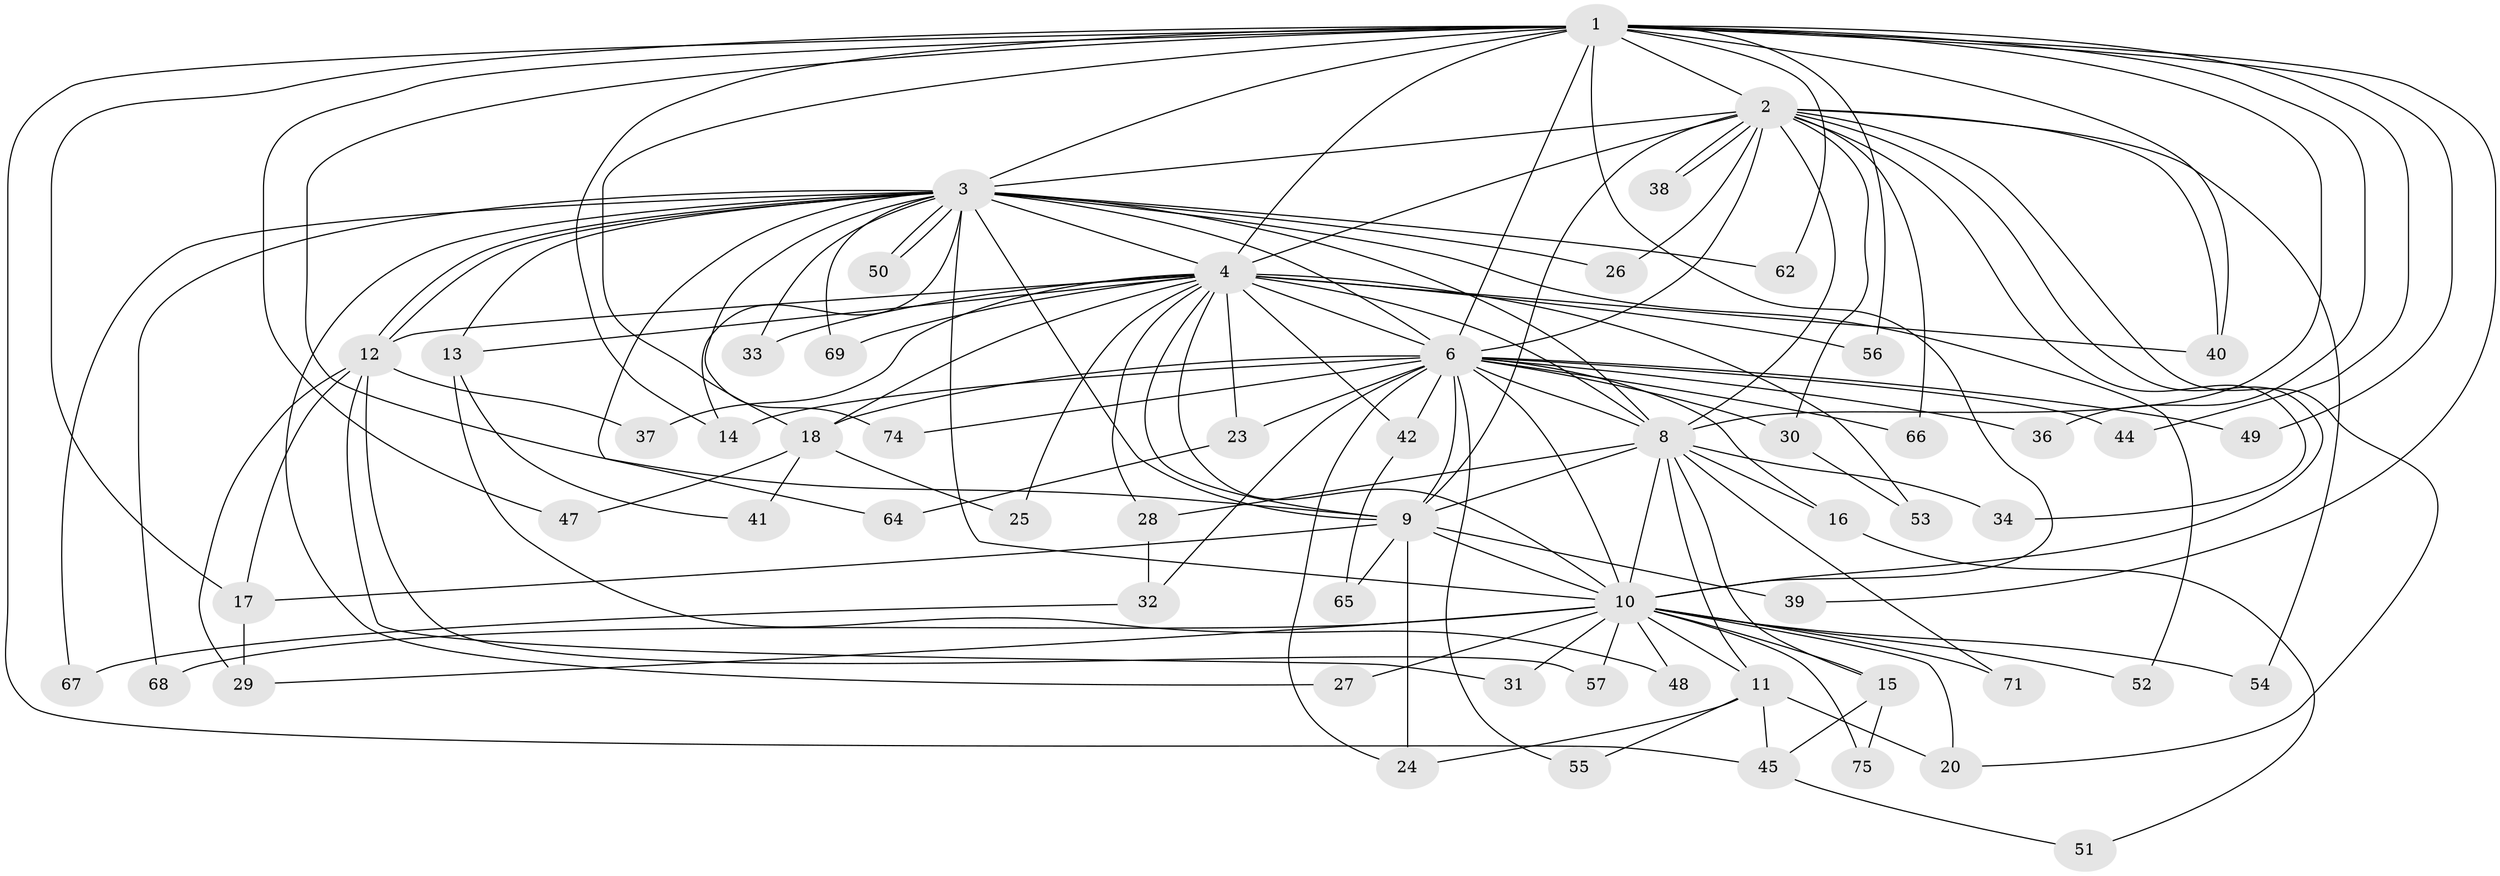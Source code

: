 // Generated by graph-tools (version 1.1) at 2025/51/02/27/25 19:51:49]
// undirected, 59 vertices, 139 edges
graph export_dot {
graph [start="1"]
  node [color=gray90,style=filled];
  1 [super="+35"];
  2 [super="+5"];
  3 [super="+19"];
  4 [super="+70"];
  6 [super="+7"];
  8 [super="+58"];
  9;
  10 [super="+72"];
  11 [super="+21"];
  12 [super="+61"];
  13;
  14 [super="+60"];
  15;
  16;
  17 [super="+46"];
  18 [super="+22"];
  20 [super="+73"];
  23;
  24 [super="+43"];
  25;
  26;
  27;
  28;
  29 [super="+59"];
  30;
  31;
  32;
  33;
  34;
  36;
  37;
  38;
  39;
  40;
  41;
  42;
  44;
  45 [super="+63"];
  47;
  48;
  49;
  50;
  51;
  52;
  53;
  54;
  55;
  56;
  57;
  62;
  64;
  65;
  66;
  67;
  68;
  69;
  71;
  74;
  75;
  1 -- 2 [weight=2];
  1 -- 3;
  1 -- 4;
  1 -- 6 [weight=2];
  1 -- 8;
  1 -- 9;
  1 -- 10 [weight=2];
  1 -- 14;
  1 -- 36;
  1 -- 39;
  1 -- 40;
  1 -- 44;
  1 -- 45;
  1 -- 47;
  1 -- 49;
  1 -- 56;
  1 -- 62;
  1 -- 18;
  1 -- 17;
  2 -- 3 [weight=2];
  2 -- 4 [weight=2];
  2 -- 6 [weight=4];
  2 -- 8 [weight=2];
  2 -- 9 [weight=2];
  2 -- 10 [weight=2];
  2 -- 20;
  2 -- 26;
  2 -- 30;
  2 -- 34;
  2 -- 38;
  2 -- 38;
  2 -- 40;
  2 -- 66;
  2 -- 54;
  3 -- 4;
  3 -- 6 [weight=2];
  3 -- 8;
  3 -- 9;
  3 -- 10 [weight=2];
  3 -- 12;
  3 -- 12;
  3 -- 13;
  3 -- 26;
  3 -- 27;
  3 -- 33;
  3 -- 50;
  3 -- 50;
  3 -- 52;
  3 -- 62;
  3 -- 64;
  3 -- 67;
  3 -- 68;
  3 -- 69;
  3 -- 74;
  3 -- 14;
  4 -- 6 [weight=2];
  4 -- 8;
  4 -- 9;
  4 -- 10;
  4 -- 13;
  4 -- 18;
  4 -- 23;
  4 -- 25;
  4 -- 28;
  4 -- 33;
  4 -- 37;
  4 -- 42;
  4 -- 53;
  4 -- 56;
  4 -- 69;
  4 -- 40;
  4 -- 12;
  6 -- 8 [weight=2];
  6 -- 9 [weight=2];
  6 -- 10 [weight=2];
  6 -- 14;
  6 -- 16;
  6 -- 24;
  6 -- 32;
  6 -- 36;
  6 -- 42;
  6 -- 55;
  6 -- 66;
  6 -- 74;
  6 -- 44;
  6 -- 49;
  6 -- 18;
  6 -- 23;
  6 -- 30;
  8 -- 9;
  8 -- 10 [weight=2];
  8 -- 11;
  8 -- 15;
  8 -- 16;
  8 -- 28;
  8 -- 34;
  8 -- 71;
  9 -- 10;
  9 -- 17;
  9 -- 39;
  9 -- 65;
  9 -- 24;
  10 -- 11 [weight=2];
  10 -- 15;
  10 -- 20;
  10 -- 27;
  10 -- 31;
  10 -- 48;
  10 -- 52;
  10 -- 54;
  10 -- 57;
  10 -- 68;
  10 -- 71;
  10 -- 75;
  10 -- 29;
  11 -- 24;
  11 -- 45;
  11 -- 55;
  11 -- 20;
  12 -- 17;
  12 -- 29;
  12 -- 31;
  12 -- 37;
  12 -- 57;
  13 -- 41;
  13 -- 48;
  15 -- 75;
  15 -- 45;
  16 -- 51;
  17 -- 29;
  18 -- 41;
  18 -- 25;
  18 -- 47;
  23 -- 64;
  28 -- 32;
  30 -- 53;
  32 -- 67;
  42 -- 65;
  45 -- 51;
}
